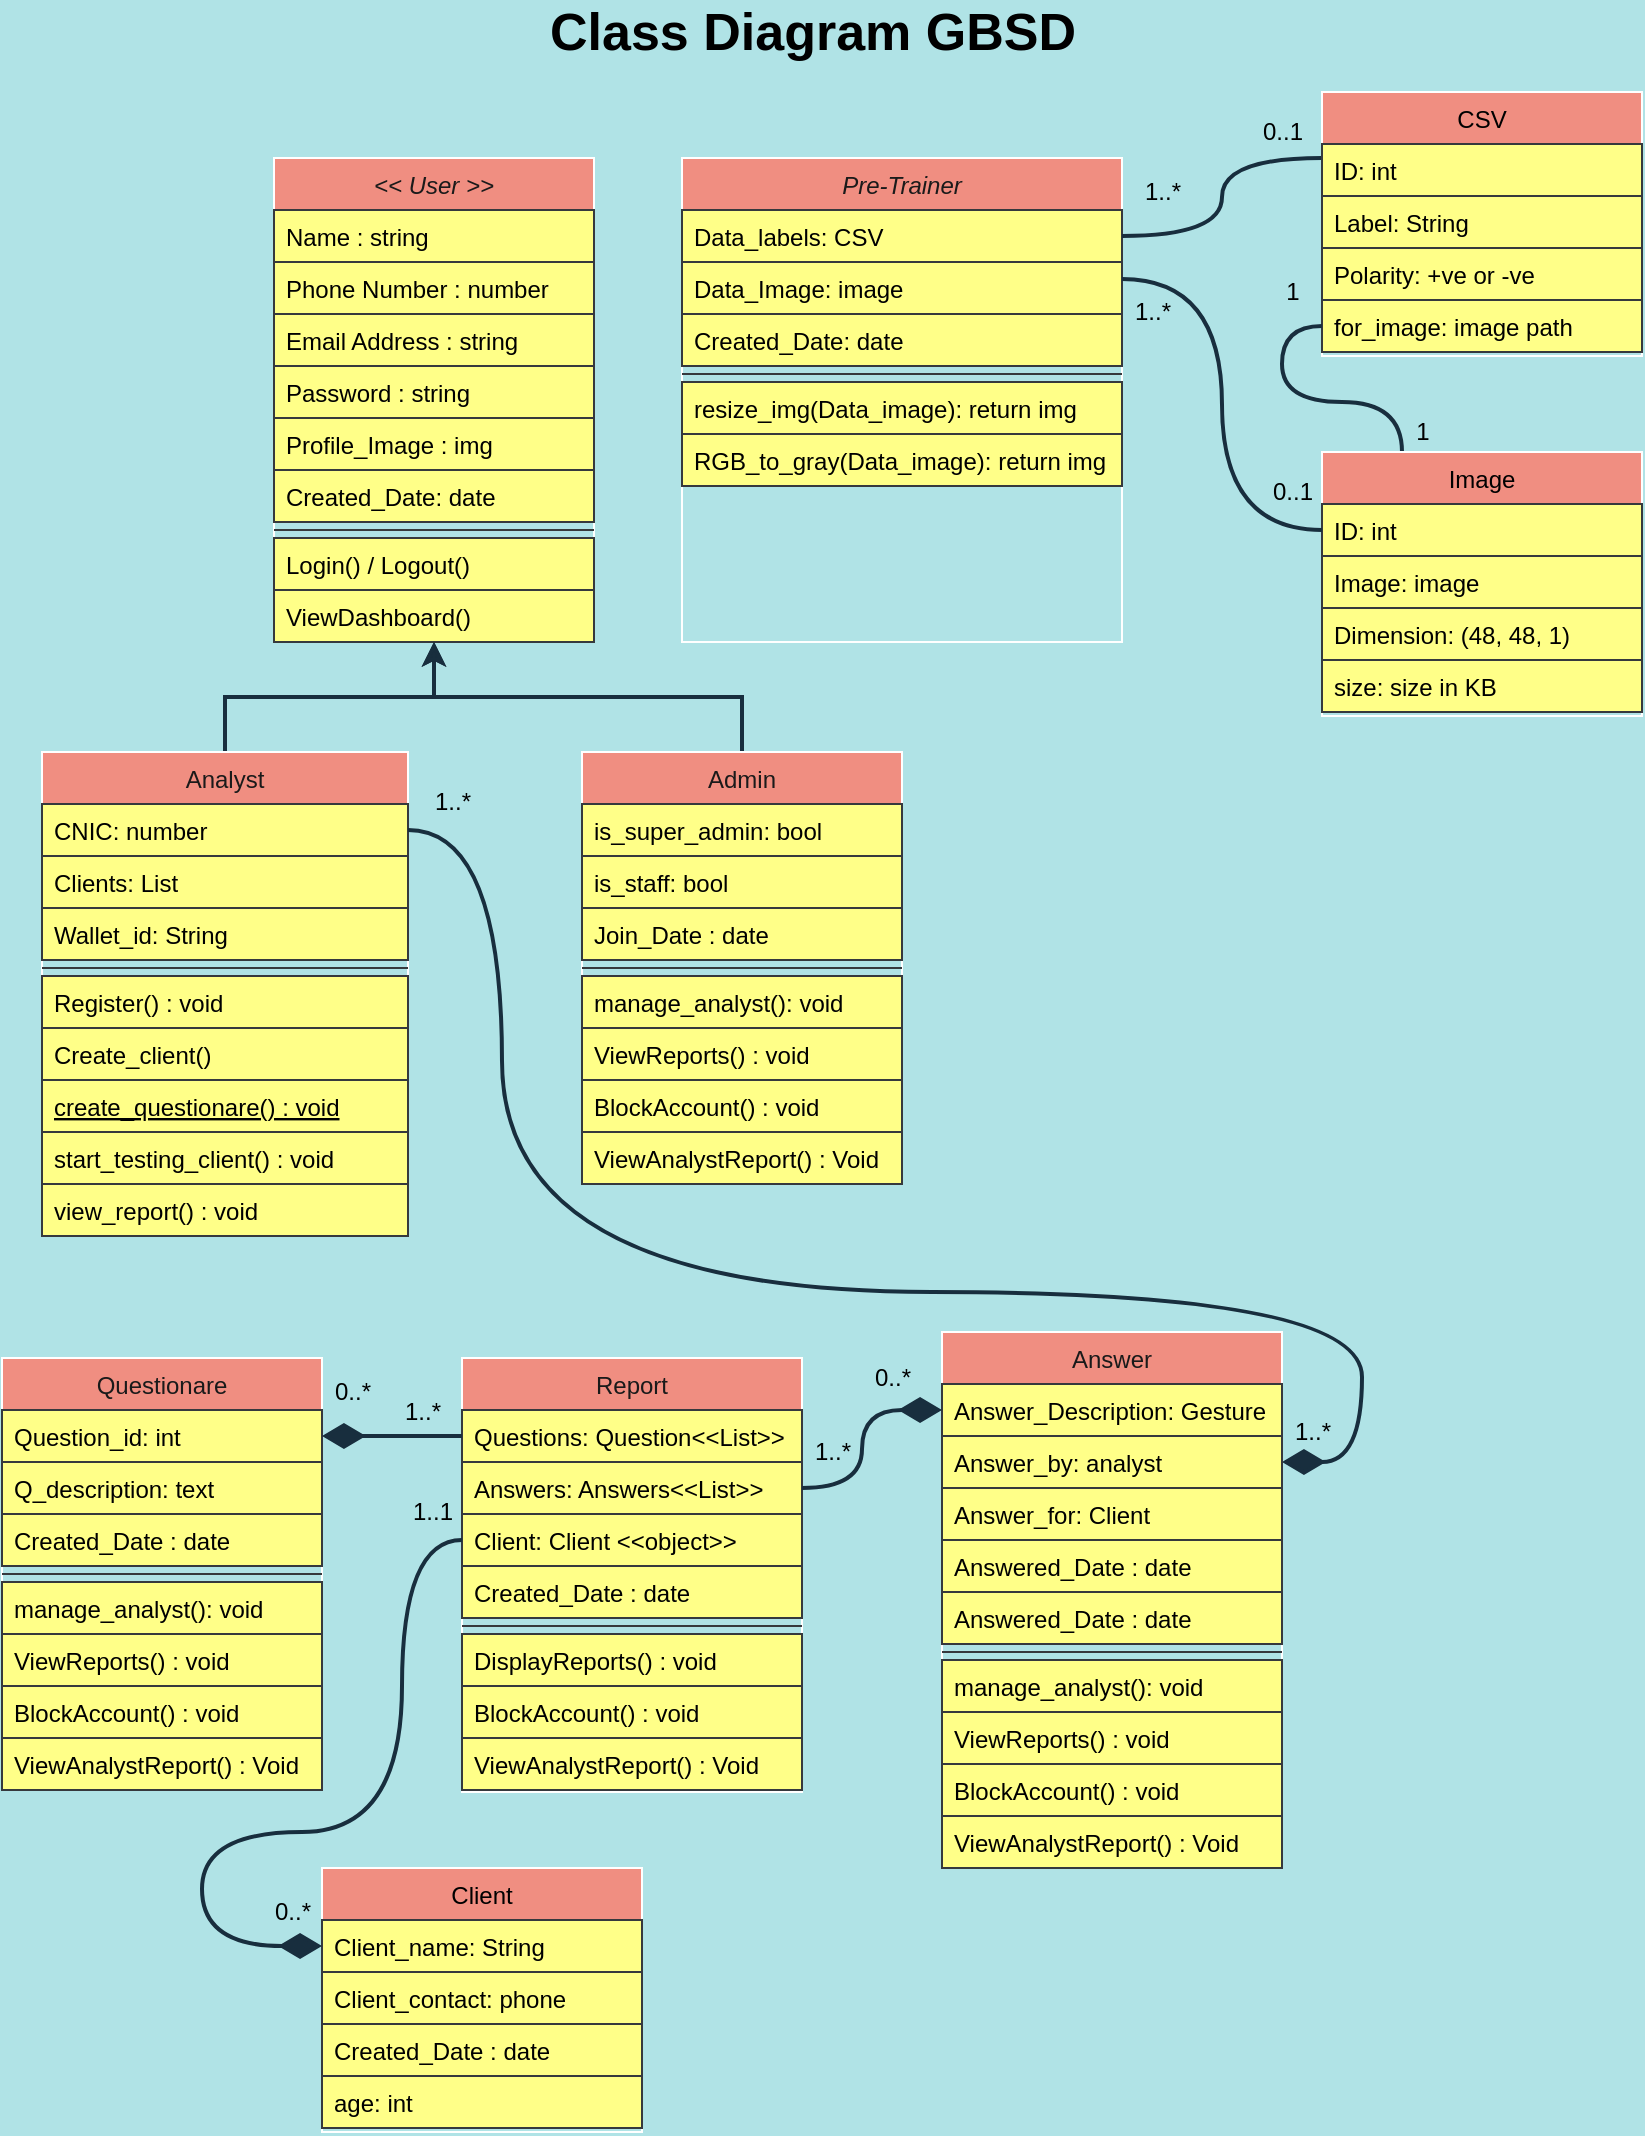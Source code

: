 <mxfile version="16.0.0" type="github">
  <diagram id="wfbCHq00WRVTaW4-jE_w" name="Page-1">
    <mxGraphModel dx="1102" dy="614" grid="1" gridSize="10" guides="1" tooltips="1" connect="1" arrows="1" fold="1" page="1" pageScale="1" pageWidth="850" pageHeight="1100" background="#B0E3E6" math="0" shadow="0">
      <root>
        <mxCell id="0" />
        <mxCell id="1" parent="0" />
        <mxCell id="5_xsWp0p6IKdPcsy124D-1" value="&lt;&lt; User &gt;&gt;" style="swimlane;fontStyle=2;align=center;verticalAlign=top;childLayout=stackLayout;horizontal=1;startSize=26;horizontalStack=0;resizeParent=1;resizeLast=0;collapsible=1;marginBottom=0;rounded=0;shadow=0;strokeWidth=1;fillColor=#F08E81;strokeColor=#FFFFFF;fontColor=#1A1A1A;" vertex="1" parent="1">
          <mxGeometry x="156" y="93" width="160" height="242" as="geometry">
            <mxRectangle x="230" y="140" width="160" height="26" as="alternateBounds" />
          </mxGeometry>
        </mxCell>
        <mxCell id="5_xsWp0p6IKdPcsy124D-2" value="Name : string" style="text;align=left;verticalAlign=top;spacingLeft=4;spacingRight=4;overflow=hidden;rotatable=0;points=[[0,0.5],[1,0.5]];portConstraint=eastwest;fillColor=#ffff88;strokeColor=#36393d;" vertex="1" parent="5_xsWp0p6IKdPcsy124D-1">
          <mxGeometry y="26" width="160" height="26" as="geometry" />
        </mxCell>
        <mxCell id="5_xsWp0p6IKdPcsy124D-3" value="Phone Number : number" style="text;align=left;verticalAlign=top;spacingLeft=4;spacingRight=4;overflow=hidden;rotatable=0;points=[[0,0.5],[1,0.5]];portConstraint=eastwest;rounded=0;shadow=0;html=0;fillColor=#ffff88;strokeColor=#36393d;" vertex="1" parent="5_xsWp0p6IKdPcsy124D-1">
          <mxGeometry y="52" width="160" height="26" as="geometry" />
        </mxCell>
        <mxCell id="5_xsWp0p6IKdPcsy124D-4" value="Email Address : string" style="text;align=left;verticalAlign=top;spacingLeft=4;spacingRight=4;overflow=hidden;rotatable=0;points=[[0,0.5],[1,0.5]];portConstraint=eastwest;rounded=0;shadow=0;html=0;fillColor=#ffff88;strokeColor=#36393d;" vertex="1" parent="5_xsWp0p6IKdPcsy124D-1">
          <mxGeometry y="78" width="160" height="26" as="geometry" />
        </mxCell>
        <mxCell id="5_xsWp0p6IKdPcsy124D-5" value="Password : string" style="text;align=left;verticalAlign=top;spacingLeft=4;spacingRight=4;overflow=hidden;rotatable=0;points=[[0,0.5],[1,0.5]];portConstraint=eastwest;rounded=0;shadow=0;html=0;fillColor=#ffff88;strokeColor=#36393d;" vertex="1" parent="5_xsWp0p6IKdPcsy124D-1">
          <mxGeometry y="104" width="160" height="26" as="geometry" />
        </mxCell>
        <mxCell id="5_xsWp0p6IKdPcsy124D-6" value="Profile_Image : img" style="text;align=left;verticalAlign=top;spacingLeft=4;spacingRight=4;overflow=hidden;rotatable=0;points=[[0,0.5],[1,0.5]];portConstraint=eastwest;rounded=0;shadow=0;html=0;fillColor=#ffff88;strokeColor=#36393d;" vertex="1" parent="5_xsWp0p6IKdPcsy124D-1">
          <mxGeometry y="130" width="160" height="26" as="geometry" />
        </mxCell>
        <mxCell id="5_xsWp0p6IKdPcsy124D-7" value="Created_Date: date" style="text;align=left;verticalAlign=top;spacingLeft=4;spacingRight=4;overflow=hidden;rotatable=0;points=[[0,0.5],[1,0.5]];portConstraint=eastwest;rounded=0;shadow=0;html=0;fillColor=#ffff88;strokeColor=#36393d;" vertex="1" parent="5_xsWp0p6IKdPcsy124D-1">
          <mxGeometry y="156" width="160" height="26" as="geometry" />
        </mxCell>
        <mxCell id="5_xsWp0p6IKdPcsy124D-8" value="" style="line;html=1;strokeWidth=1;align=left;verticalAlign=middle;spacingTop=-1;spacingLeft=3;spacingRight=3;rotatable=0;labelPosition=right;points=[];portConstraint=eastwest;labelBackgroundColor=#B0E3E6;fillColor=#ffff88;strokeColor=#36393d;" vertex="1" parent="5_xsWp0p6IKdPcsy124D-1">
          <mxGeometry y="182" width="160" height="8" as="geometry" />
        </mxCell>
        <mxCell id="5_xsWp0p6IKdPcsy124D-9" value="Login() / Logout()" style="text;align=left;verticalAlign=top;spacingLeft=4;spacingRight=4;overflow=hidden;rotatable=0;points=[[0,0.5],[1,0.5]];portConstraint=eastwest;fillColor=#ffff88;strokeColor=#36393d;" vertex="1" parent="5_xsWp0p6IKdPcsy124D-1">
          <mxGeometry y="190" width="160" height="26" as="geometry" />
        </mxCell>
        <mxCell id="5_xsWp0p6IKdPcsy124D-10" value="ViewDashboard()" style="text;align=left;verticalAlign=top;spacingLeft=4;spacingRight=4;overflow=hidden;rotatable=0;points=[[0,0.5],[1,0.5]];portConstraint=eastwest;fillColor=#ffff88;strokeColor=#36393d;" vertex="1" parent="5_xsWp0p6IKdPcsy124D-1">
          <mxGeometry y="216" width="160" height="26" as="geometry" />
        </mxCell>
        <mxCell id="5_xsWp0p6IKdPcsy124D-33" style="edgeStyle=elbowEdgeStyle;rounded=0;sketch=0;orthogonalLoop=1;jettySize=auto;html=1;exitX=0.5;exitY=0;exitDx=0;exitDy=0;entryX=0.5;entryY=1;entryDx=0;entryDy=0;fontColor=#1A1A1A;strokeColor=#182E3E;elbow=vertical;strokeWidth=2;" edge="1" parent="1" source="5_xsWp0p6IKdPcsy124D-11" target="5_xsWp0p6IKdPcsy124D-1">
          <mxGeometry relative="1" as="geometry" />
        </mxCell>
        <mxCell id="5_xsWp0p6IKdPcsy124D-11" value="Analyst" style="swimlane;fontStyle=0;align=center;verticalAlign=top;childLayout=stackLayout;horizontal=1;startSize=26;horizontalStack=0;resizeParent=1;resizeLast=0;collapsible=1;marginBottom=0;rounded=0;shadow=0;strokeWidth=1;fillColor=#F08E81;strokeColor=#FFFFFF;fontColor=#1A1A1A;" vertex="1" parent="1">
          <mxGeometry x="40" y="390" width="183" height="242" as="geometry">
            <mxRectangle x="130" y="380" width="160" height="26" as="alternateBounds" />
          </mxGeometry>
        </mxCell>
        <mxCell id="5_xsWp0p6IKdPcsy124D-12" value="CNIC: number" style="text;align=left;verticalAlign=top;spacingLeft=4;spacingRight=4;overflow=hidden;rotatable=0;points=[[0,0.5],[1,0.5]];portConstraint=eastwest;fillColor=#ffff88;strokeColor=#36393d;" vertex="1" parent="5_xsWp0p6IKdPcsy124D-11">
          <mxGeometry y="26" width="183" height="26" as="geometry" />
        </mxCell>
        <mxCell id="5_xsWp0p6IKdPcsy124D-13" value="Clients: List" style="text;align=left;verticalAlign=top;spacingLeft=4;spacingRight=4;overflow=hidden;rotatable=0;points=[[0,0.5],[1,0.5]];portConstraint=eastwest;fillColor=#ffff88;strokeColor=#36393d;" vertex="1" parent="5_xsWp0p6IKdPcsy124D-11">
          <mxGeometry y="52" width="183" height="26" as="geometry" />
        </mxCell>
        <mxCell id="5_xsWp0p6IKdPcsy124D-14" value="Wallet_id: String" style="text;align=left;verticalAlign=top;spacingLeft=4;spacingRight=4;overflow=hidden;rotatable=0;points=[[0,0.5],[1,0.5]];portConstraint=eastwest;fillColor=#ffff88;strokeColor=#36393d;" vertex="1" parent="5_xsWp0p6IKdPcsy124D-11">
          <mxGeometry y="78" width="183" height="26" as="geometry" />
        </mxCell>
        <mxCell id="5_xsWp0p6IKdPcsy124D-15" value="" style="line;html=1;strokeWidth=1;align=left;verticalAlign=middle;spacingTop=-1;spacingLeft=3;spacingRight=3;rotatable=0;labelPosition=right;points=[];portConstraint=eastwest;labelBackgroundColor=#B0E3E6;fillColor=#ffff88;strokeColor=#36393d;" vertex="1" parent="5_xsWp0p6IKdPcsy124D-11">
          <mxGeometry y="104" width="183" height="8" as="geometry" />
        </mxCell>
        <mxCell id="5_xsWp0p6IKdPcsy124D-16" value="Register() : void" style="text;align=left;verticalAlign=top;spacingLeft=4;spacingRight=4;overflow=hidden;rotatable=0;points=[[0,0.5],[1,0.5]];portConstraint=eastwest;fillColor=#ffff88;strokeColor=#36393d;" vertex="1" parent="5_xsWp0p6IKdPcsy124D-11">
          <mxGeometry y="112" width="183" height="26" as="geometry" />
        </mxCell>
        <mxCell id="5_xsWp0p6IKdPcsy124D-17" value="Create_client()" style="text;align=left;verticalAlign=top;spacingLeft=4;spacingRight=4;overflow=hidden;rotatable=0;points=[[0,0.5],[1,0.5]];portConstraint=eastwest;fillColor=#ffff88;strokeColor=#36393d;" vertex="1" parent="5_xsWp0p6IKdPcsy124D-11">
          <mxGeometry y="138" width="183" height="26" as="geometry" />
        </mxCell>
        <mxCell id="5_xsWp0p6IKdPcsy124D-18" value="create_questionare() : void" style="text;align=left;verticalAlign=top;spacingLeft=4;spacingRight=4;overflow=hidden;rotatable=0;points=[[0,0.5],[1,0.5]];portConstraint=eastwest;fontStyle=4;fillColor=#ffff88;strokeColor=#36393d;" vertex="1" parent="5_xsWp0p6IKdPcsy124D-11">
          <mxGeometry y="164" width="183" height="26" as="geometry" />
        </mxCell>
        <mxCell id="5_xsWp0p6IKdPcsy124D-19" value="start_testing_client() : void" style="text;align=left;verticalAlign=top;spacingLeft=4;spacingRight=4;overflow=hidden;rotatable=0;points=[[0,0.5],[1,0.5]];portConstraint=eastwest;fillColor=#ffff88;strokeColor=#36393d;" vertex="1" parent="5_xsWp0p6IKdPcsy124D-11">
          <mxGeometry y="190" width="183" height="26" as="geometry" />
        </mxCell>
        <mxCell id="5_xsWp0p6IKdPcsy124D-21" value="view_report() : void" style="text;align=left;verticalAlign=top;spacingLeft=4;spacingRight=4;overflow=hidden;rotatable=0;points=[[0,0.5],[1,0.5]];portConstraint=eastwest;fillColor=#ffff88;strokeColor=#36393d;" vertex="1" parent="5_xsWp0p6IKdPcsy124D-11">
          <mxGeometry y="216" width="183" height="26" as="geometry" />
        </mxCell>
        <mxCell id="5_xsWp0p6IKdPcsy124D-34" style="edgeStyle=elbowEdgeStyle;rounded=0;sketch=0;orthogonalLoop=1;jettySize=auto;elbow=vertical;html=1;exitX=0.5;exitY=0;exitDx=0;exitDy=0;entryX=0.5;entryY=1;entryDx=0;entryDy=0;fontColor=#1A1A1A;strokeColor=#182E3E;strokeWidth=2;" edge="1" parent="1" source="5_xsWp0p6IKdPcsy124D-24" target="5_xsWp0p6IKdPcsy124D-1">
          <mxGeometry relative="1" as="geometry" />
        </mxCell>
        <mxCell id="5_xsWp0p6IKdPcsy124D-24" value="Admin" style="swimlane;fontStyle=0;align=center;verticalAlign=top;childLayout=stackLayout;horizontal=1;startSize=26;horizontalStack=0;resizeParent=1;resizeLast=0;collapsible=1;marginBottom=0;rounded=0;shadow=0;strokeWidth=1;fillColor=#F08E81;strokeColor=#FFFFFF;fontColor=#1A1A1A;" vertex="1" parent="1">
          <mxGeometry x="310" y="390" width="160" height="216" as="geometry">
            <mxRectangle x="340" y="380" width="170" height="26" as="alternateBounds" />
          </mxGeometry>
        </mxCell>
        <mxCell id="5_xsWp0p6IKdPcsy124D-25" value="is_super_admin: bool" style="text;align=left;verticalAlign=top;spacingLeft=4;spacingRight=4;overflow=hidden;rotatable=0;points=[[0,0.5],[1,0.5]];portConstraint=eastwest;fillColor=#ffff88;strokeColor=#36393d;" vertex="1" parent="5_xsWp0p6IKdPcsy124D-24">
          <mxGeometry y="26" width="160" height="26" as="geometry" />
        </mxCell>
        <mxCell id="5_xsWp0p6IKdPcsy124D-26" value="is_staff: bool" style="text;align=left;verticalAlign=top;spacingLeft=4;spacingRight=4;overflow=hidden;rotatable=0;points=[[0,0.5],[1,0.5]];portConstraint=eastwest;fillColor=#ffff88;strokeColor=#36393d;" vertex="1" parent="5_xsWp0p6IKdPcsy124D-24">
          <mxGeometry y="52" width="160" height="26" as="geometry" />
        </mxCell>
        <mxCell id="5_xsWp0p6IKdPcsy124D-27" value="Join_Date : date" style="text;align=left;verticalAlign=top;spacingLeft=4;spacingRight=4;overflow=hidden;rotatable=0;points=[[0,0.5],[1,0.5]];portConstraint=eastwest;fillColor=#ffff88;strokeColor=#36393d;" vertex="1" parent="5_xsWp0p6IKdPcsy124D-24">
          <mxGeometry y="78" width="160" height="26" as="geometry" />
        </mxCell>
        <mxCell id="5_xsWp0p6IKdPcsy124D-28" value="" style="line;html=1;strokeWidth=1;align=left;verticalAlign=middle;spacingTop=-1;spacingLeft=3;spacingRight=3;rotatable=0;labelPosition=right;points=[];portConstraint=eastwest;labelBackgroundColor=#B0E3E6;fillColor=#ffff88;strokeColor=#36393d;" vertex="1" parent="5_xsWp0p6IKdPcsy124D-24">
          <mxGeometry y="104" width="160" height="8" as="geometry" />
        </mxCell>
        <mxCell id="5_xsWp0p6IKdPcsy124D-29" value="manage_analyst(): void" style="text;align=left;verticalAlign=top;spacingLeft=4;spacingRight=4;overflow=hidden;rotatable=0;points=[[0,0.5],[1,0.5]];portConstraint=eastwest;fillColor=#ffff88;strokeColor=#36393d;" vertex="1" parent="5_xsWp0p6IKdPcsy124D-24">
          <mxGeometry y="112" width="160" height="26" as="geometry" />
        </mxCell>
        <mxCell id="5_xsWp0p6IKdPcsy124D-30" value="ViewReports() : void" style="text;align=left;verticalAlign=top;spacingLeft=4;spacingRight=4;overflow=hidden;rotatable=0;points=[[0,0.5],[1,0.5]];portConstraint=eastwest;fillColor=#ffff88;strokeColor=#36393d;" vertex="1" parent="5_xsWp0p6IKdPcsy124D-24">
          <mxGeometry y="138" width="160" height="26" as="geometry" />
        </mxCell>
        <mxCell id="5_xsWp0p6IKdPcsy124D-31" value="BlockAccount() : void" style="text;align=left;verticalAlign=top;spacingLeft=4;spacingRight=4;overflow=hidden;rotatable=0;points=[[0,0.5],[1,0.5]];portConstraint=eastwest;fillColor=#ffff88;strokeColor=#36393d;" vertex="1" parent="5_xsWp0p6IKdPcsy124D-24">
          <mxGeometry y="164" width="160" height="26" as="geometry" />
        </mxCell>
        <mxCell id="5_xsWp0p6IKdPcsy124D-32" value="ViewAnalystReport() : Void" style="text;align=left;verticalAlign=top;spacingLeft=4;spacingRight=4;overflow=hidden;rotatable=0;points=[[0,0.5],[1,0.5]];portConstraint=eastwest;fillColor=#ffff88;strokeColor=#36393d;" vertex="1" parent="5_xsWp0p6IKdPcsy124D-24">
          <mxGeometry y="190" width="160" height="26" as="geometry" />
        </mxCell>
        <mxCell id="5_xsWp0p6IKdPcsy124D-35" value="&lt;font style=&quot;font-size: 26px&quot;&gt;&lt;b&gt;Class Diagram GBSD&lt;/b&gt;&lt;/font&gt;" style="text;html=1;align=center;verticalAlign=middle;resizable=0;points=[];autosize=1;strokeColor=none;fillColor=none;fontColor=#000000;" vertex="1" parent="1">
          <mxGeometry x="285" y="20" width="280" height="20" as="geometry" />
        </mxCell>
        <mxCell id="5_xsWp0p6IKdPcsy124D-36" value="Questionare" style="swimlane;fontStyle=0;align=center;verticalAlign=top;childLayout=stackLayout;horizontal=1;startSize=26;horizontalStack=0;resizeParent=1;resizeLast=0;collapsible=1;marginBottom=0;rounded=0;shadow=0;strokeWidth=1;fillColor=#F08E81;strokeColor=#FFFFFF;fontColor=#1A1A1A;" vertex="1" parent="1">
          <mxGeometry x="20" y="693" width="160" height="216" as="geometry">
            <mxRectangle x="340" y="380" width="170" height="26" as="alternateBounds" />
          </mxGeometry>
        </mxCell>
        <mxCell id="5_xsWp0p6IKdPcsy124D-37" value="Question_id: int" style="text;align=left;verticalAlign=top;spacingLeft=4;spacingRight=4;overflow=hidden;rotatable=0;points=[[0,0.5],[1,0.5]];portConstraint=eastwest;fillColor=#ffff88;strokeColor=#36393d;" vertex="1" parent="5_xsWp0p6IKdPcsy124D-36">
          <mxGeometry y="26" width="160" height="26" as="geometry" />
        </mxCell>
        <mxCell id="5_xsWp0p6IKdPcsy124D-38" value="Q_description: text" style="text;align=left;verticalAlign=top;spacingLeft=4;spacingRight=4;overflow=hidden;rotatable=0;points=[[0,0.5],[1,0.5]];portConstraint=eastwest;fillColor=#ffff88;strokeColor=#36393d;" vertex="1" parent="5_xsWp0p6IKdPcsy124D-36">
          <mxGeometry y="52" width="160" height="26" as="geometry" />
        </mxCell>
        <mxCell id="5_xsWp0p6IKdPcsy124D-39" value="Created_Date : date" style="text;align=left;verticalAlign=top;spacingLeft=4;spacingRight=4;overflow=hidden;rotatable=0;points=[[0,0.5],[1,0.5]];portConstraint=eastwest;fillColor=#ffff88;strokeColor=#36393d;" vertex="1" parent="5_xsWp0p6IKdPcsy124D-36">
          <mxGeometry y="78" width="160" height="26" as="geometry" />
        </mxCell>
        <mxCell id="5_xsWp0p6IKdPcsy124D-40" value="" style="line;html=1;strokeWidth=1;align=left;verticalAlign=middle;spacingTop=-1;spacingLeft=3;spacingRight=3;rotatable=0;labelPosition=right;points=[];portConstraint=eastwest;labelBackgroundColor=#B0E3E6;fillColor=#ffff88;strokeColor=#36393d;" vertex="1" parent="5_xsWp0p6IKdPcsy124D-36">
          <mxGeometry y="104" width="160" height="8" as="geometry" />
        </mxCell>
        <mxCell id="5_xsWp0p6IKdPcsy124D-41" value="manage_analyst(): void" style="text;align=left;verticalAlign=top;spacingLeft=4;spacingRight=4;overflow=hidden;rotatable=0;points=[[0,0.5],[1,0.5]];portConstraint=eastwest;fillColor=#ffff88;strokeColor=#36393d;" vertex="1" parent="5_xsWp0p6IKdPcsy124D-36">
          <mxGeometry y="112" width="160" height="26" as="geometry" />
        </mxCell>
        <mxCell id="5_xsWp0p6IKdPcsy124D-42" value="ViewReports() : void" style="text;align=left;verticalAlign=top;spacingLeft=4;spacingRight=4;overflow=hidden;rotatable=0;points=[[0,0.5],[1,0.5]];portConstraint=eastwest;fillColor=#ffff88;strokeColor=#36393d;" vertex="1" parent="5_xsWp0p6IKdPcsy124D-36">
          <mxGeometry y="138" width="160" height="26" as="geometry" />
        </mxCell>
        <mxCell id="5_xsWp0p6IKdPcsy124D-43" value="BlockAccount() : void" style="text;align=left;verticalAlign=top;spacingLeft=4;spacingRight=4;overflow=hidden;rotatable=0;points=[[0,0.5],[1,0.5]];portConstraint=eastwest;fillColor=#ffff88;strokeColor=#36393d;" vertex="1" parent="5_xsWp0p6IKdPcsy124D-36">
          <mxGeometry y="164" width="160" height="26" as="geometry" />
        </mxCell>
        <mxCell id="5_xsWp0p6IKdPcsy124D-44" value="ViewAnalystReport() : Void" style="text;align=left;verticalAlign=top;spacingLeft=4;spacingRight=4;overflow=hidden;rotatable=0;points=[[0,0.5],[1,0.5]];portConstraint=eastwest;fillColor=#ffff88;strokeColor=#36393d;" vertex="1" parent="5_xsWp0p6IKdPcsy124D-36">
          <mxGeometry y="190" width="160" height="26" as="geometry" />
        </mxCell>
        <mxCell id="5_xsWp0p6IKdPcsy124D-66" style="edgeStyle=orthogonalEdgeStyle;rounded=0;sketch=0;orthogonalLoop=1;jettySize=auto;html=1;exitX=1;exitY=0.5;exitDx=0;exitDy=0;entryX=1;entryY=0.5;entryDx=0;entryDy=0;fontSize=26;fontColor=#000000;strokeColor=#182E3E;strokeWidth=2;curved=1;endArrow=none;endFill=0;startArrow=diamondThin;startFill=1;sourcePerimeterSpacing=14;targetPerimeterSpacing=15;endSize=8;startSize=16;" edge="1" parent="1" source="5_xsWp0p6IKdPcsy124D-55" target="5_xsWp0p6IKdPcsy124D-12">
          <mxGeometry relative="1" as="geometry">
            <Array as="points">
              <mxPoint x="700" y="745" />
              <mxPoint x="700" y="660" />
              <mxPoint x="270" y="660" />
              <mxPoint x="270" y="429" />
            </Array>
          </mxGeometry>
        </mxCell>
        <mxCell id="5_xsWp0p6IKdPcsy124D-45" value="Answer" style="swimlane;fontStyle=0;align=center;verticalAlign=top;childLayout=stackLayout;horizontal=1;startSize=26;horizontalStack=0;resizeParent=1;resizeLast=0;collapsible=1;marginBottom=0;rounded=0;shadow=0;strokeWidth=1;fillColor=#F08E81;strokeColor=#FFFFFF;fontColor=#1A1A1A;" vertex="1" parent="1">
          <mxGeometry x="490" y="680" width="170" height="268" as="geometry">
            <mxRectangle x="340" y="380" width="170" height="26" as="alternateBounds" />
          </mxGeometry>
        </mxCell>
        <mxCell id="5_xsWp0p6IKdPcsy124D-46" value="Answer_Description: Gesture" style="text;align=left;verticalAlign=top;spacingLeft=4;spacingRight=4;overflow=hidden;rotatable=0;points=[[0,0.5],[1,0.5]];portConstraint=eastwest;fillColor=#ffff88;strokeColor=#36393d;" vertex="1" parent="5_xsWp0p6IKdPcsy124D-45">
          <mxGeometry y="26" width="170" height="26" as="geometry" />
        </mxCell>
        <mxCell id="5_xsWp0p6IKdPcsy124D-55" value="Answer_by: analyst" style="text;align=left;verticalAlign=top;spacingLeft=4;spacingRight=4;overflow=hidden;rotatable=0;points=[[0,0.5],[1,0.5]];portConstraint=eastwest;fillColor=#ffff88;strokeColor=#36393d;" vertex="1" parent="5_xsWp0p6IKdPcsy124D-45">
          <mxGeometry y="52" width="170" height="26" as="geometry" />
        </mxCell>
        <mxCell id="5_xsWp0p6IKdPcsy124D-47" value="Answer_for: Client" style="text;align=left;verticalAlign=top;spacingLeft=4;spacingRight=4;overflow=hidden;rotatable=0;points=[[0,0.5],[1,0.5]];portConstraint=eastwest;fillColor=#ffff88;strokeColor=#36393d;" vertex="1" parent="5_xsWp0p6IKdPcsy124D-45">
          <mxGeometry y="78" width="170" height="26" as="geometry" />
        </mxCell>
        <mxCell id="5_xsWp0p6IKdPcsy124D-54" value="Answered_Date : date" style="text;align=left;verticalAlign=top;spacingLeft=4;spacingRight=4;overflow=hidden;rotatable=0;points=[[0,0.5],[1,0.5]];portConstraint=eastwest;fillColor=#ffff88;strokeColor=#36393d;" vertex="1" parent="5_xsWp0p6IKdPcsy124D-45">
          <mxGeometry y="104" width="170" height="26" as="geometry" />
        </mxCell>
        <mxCell id="5_xsWp0p6IKdPcsy124D-48" value="Answered_Date : date" style="text;align=left;verticalAlign=top;spacingLeft=4;spacingRight=4;overflow=hidden;rotatable=0;points=[[0,0.5],[1,0.5]];portConstraint=eastwest;fillColor=#ffff88;strokeColor=#36393d;" vertex="1" parent="5_xsWp0p6IKdPcsy124D-45">
          <mxGeometry y="130" width="170" height="26" as="geometry" />
        </mxCell>
        <mxCell id="5_xsWp0p6IKdPcsy124D-49" value="" style="line;html=1;strokeWidth=1;align=left;verticalAlign=middle;spacingTop=-1;spacingLeft=3;spacingRight=3;rotatable=0;labelPosition=right;points=[];portConstraint=eastwest;labelBackgroundColor=#B0E3E6;fillColor=#ffff88;strokeColor=#36393d;" vertex="1" parent="5_xsWp0p6IKdPcsy124D-45">
          <mxGeometry y="156" width="170" height="8" as="geometry" />
        </mxCell>
        <mxCell id="5_xsWp0p6IKdPcsy124D-50" value="manage_analyst(): void" style="text;align=left;verticalAlign=top;spacingLeft=4;spacingRight=4;overflow=hidden;rotatable=0;points=[[0,0.5],[1,0.5]];portConstraint=eastwest;fillColor=#ffff88;strokeColor=#36393d;" vertex="1" parent="5_xsWp0p6IKdPcsy124D-45">
          <mxGeometry y="164" width="170" height="26" as="geometry" />
        </mxCell>
        <mxCell id="5_xsWp0p6IKdPcsy124D-51" value="ViewReports() : void" style="text;align=left;verticalAlign=top;spacingLeft=4;spacingRight=4;overflow=hidden;rotatable=0;points=[[0,0.5],[1,0.5]];portConstraint=eastwest;fillColor=#ffff88;strokeColor=#36393d;" vertex="1" parent="5_xsWp0p6IKdPcsy124D-45">
          <mxGeometry y="190" width="170" height="26" as="geometry" />
        </mxCell>
        <mxCell id="5_xsWp0p6IKdPcsy124D-52" value="BlockAccount() : void" style="text;align=left;verticalAlign=top;spacingLeft=4;spacingRight=4;overflow=hidden;rotatable=0;points=[[0,0.5],[1,0.5]];portConstraint=eastwest;fillColor=#ffff88;strokeColor=#36393d;" vertex="1" parent="5_xsWp0p6IKdPcsy124D-45">
          <mxGeometry y="216" width="170" height="26" as="geometry" />
        </mxCell>
        <mxCell id="5_xsWp0p6IKdPcsy124D-53" value="ViewAnalystReport() : Void" style="text;align=left;verticalAlign=top;spacingLeft=4;spacingRight=4;overflow=hidden;rotatable=0;points=[[0,0.5],[1,0.5]];portConstraint=eastwest;fillColor=#ffff88;strokeColor=#36393d;" vertex="1" parent="5_xsWp0p6IKdPcsy124D-45">
          <mxGeometry y="242" width="170" height="26" as="geometry" />
        </mxCell>
        <mxCell id="5_xsWp0p6IKdPcsy124D-56" value="Report" style="swimlane;fontStyle=0;align=center;verticalAlign=top;childLayout=stackLayout;horizontal=1;startSize=26;horizontalStack=0;resizeParent=1;resizeLast=0;collapsible=1;marginBottom=0;rounded=0;shadow=0;strokeWidth=1;fillColor=#F08E81;strokeColor=#FFFFFF;fontColor=#1A1A1A;" vertex="1" parent="1">
          <mxGeometry x="250" y="693" width="170" height="217" as="geometry">
            <mxRectangle x="340" y="380" width="170" height="26" as="alternateBounds" />
          </mxGeometry>
        </mxCell>
        <mxCell id="5_xsWp0p6IKdPcsy124D-57" value="Questions: Question&lt;&lt;List&gt;&gt;" style="text;align=left;verticalAlign=top;spacingLeft=4;spacingRight=4;overflow=hidden;rotatable=0;points=[[0,0.5],[1,0.5]];portConstraint=eastwest;fillColor=#ffff88;strokeColor=#36393d;" vertex="1" parent="5_xsWp0p6IKdPcsy124D-56">
          <mxGeometry y="26" width="170" height="26" as="geometry" />
        </mxCell>
        <mxCell id="5_xsWp0p6IKdPcsy124D-65" value="Answers: Answers&lt;&lt;List&gt;&gt;" style="text;align=left;verticalAlign=top;spacingLeft=4;spacingRight=4;overflow=hidden;rotatable=0;points=[[0,0.5],[1,0.5]];portConstraint=eastwest;fillColor=#ffff88;strokeColor=#36393d;" vertex="1" parent="5_xsWp0p6IKdPcsy124D-56">
          <mxGeometry y="52" width="170" height="26" as="geometry" />
        </mxCell>
        <mxCell id="5_xsWp0p6IKdPcsy124D-58" value="Client: Client &lt;&lt;object&gt;&gt;" style="text;align=left;verticalAlign=top;spacingLeft=4;spacingRight=4;overflow=hidden;rotatable=0;points=[[0,0.5],[1,0.5]];portConstraint=eastwest;fillColor=#ffff88;strokeColor=#36393d;" vertex="1" parent="5_xsWp0p6IKdPcsy124D-56">
          <mxGeometry y="78" width="170" height="26" as="geometry" />
        </mxCell>
        <mxCell id="5_xsWp0p6IKdPcsy124D-59" value="Created_Date : date" style="text;align=left;verticalAlign=top;spacingLeft=4;spacingRight=4;overflow=hidden;rotatable=0;points=[[0,0.5],[1,0.5]];portConstraint=eastwest;fillColor=#ffff88;strokeColor=#36393d;" vertex="1" parent="5_xsWp0p6IKdPcsy124D-56">
          <mxGeometry y="104" width="170" height="26" as="geometry" />
        </mxCell>
        <mxCell id="5_xsWp0p6IKdPcsy124D-60" value="" style="line;html=1;strokeWidth=1;align=left;verticalAlign=middle;spacingTop=-1;spacingLeft=3;spacingRight=3;rotatable=0;labelPosition=right;points=[];portConstraint=eastwest;labelBackgroundColor=#B0E3E6;fillColor=#ffff88;strokeColor=#36393d;" vertex="1" parent="5_xsWp0p6IKdPcsy124D-56">
          <mxGeometry y="130" width="170" height="8" as="geometry" />
        </mxCell>
        <mxCell id="5_xsWp0p6IKdPcsy124D-62" value="DisplayReports() : void" style="text;align=left;verticalAlign=top;spacingLeft=4;spacingRight=4;overflow=hidden;rotatable=0;points=[[0,0.5],[1,0.5]];portConstraint=eastwest;fillColor=#ffff88;strokeColor=#36393d;" vertex="1" parent="5_xsWp0p6IKdPcsy124D-56">
          <mxGeometry y="138" width="170" height="26" as="geometry" />
        </mxCell>
        <mxCell id="5_xsWp0p6IKdPcsy124D-63" value="BlockAccount() : void" style="text;align=left;verticalAlign=top;spacingLeft=4;spacingRight=4;overflow=hidden;rotatable=0;points=[[0,0.5],[1,0.5]];portConstraint=eastwest;fillColor=#ffff88;strokeColor=#36393d;" vertex="1" parent="5_xsWp0p6IKdPcsy124D-56">
          <mxGeometry y="164" width="170" height="26" as="geometry" />
        </mxCell>
        <mxCell id="5_xsWp0p6IKdPcsy124D-64" value="ViewAnalystReport() : Void" style="text;align=left;verticalAlign=top;spacingLeft=4;spacingRight=4;overflow=hidden;rotatable=0;points=[[0,0.5],[1,0.5]];portConstraint=eastwest;fillColor=#ffff88;strokeColor=#36393d;" vertex="1" parent="5_xsWp0p6IKdPcsy124D-56">
          <mxGeometry y="190" width="170" height="26" as="geometry" />
        </mxCell>
        <mxCell id="5_xsWp0p6IKdPcsy124D-67" value="Client" style="swimlane;fontStyle=0;align=center;verticalAlign=top;childLayout=stackLayout;horizontal=1;startSize=26;horizontalStack=0;resizeParent=1;resizeLast=0;collapsible=1;marginBottom=0;rounded=0;shadow=0;strokeWidth=1;fillColor=#F08E81;strokeColor=#FFFFFF;fontColor=#000000;" vertex="1" parent="1">
          <mxGeometry x="180" y="948" width="160" height="132" as="geometry">
            <mxRectangle x="340" y="380" width="170" height="26" as="alternateBounds" />
          </mxGeometry>
        </mxCell>
        <mxCell id="5_xsWp0p6IKdPcsy124D-68" value="Client_name: String" style="text;align=left;verticalAlign=top;spacingLeft=4;spacingRight=4;overflow=hidden;rotatable=0;points=[[0,0.5],[1,0.5]];portConstraint=eastwest;fillColor=#ffff88;strokeColor=#36393d;" vertex="1" parent="5_xsWp0p6IKdPcsy124D-67">
          <mxGeometry y="26" width="160" height="26" as="geometry" />
        </mxCell>
        <mxCell id="5_xsWp0p6IKdPcsy124D-69" value="Client_contact: phone" style="text;align=left;verticalAlign=top;spacingLeft=4;spacingRight=4;overflow=hidden;rotatable=0;points=[[0,0.5],[1,0.5]];portConstraint=eastwest;fillColor=#ffff88;strokeColor=#36393d;" vertex="1" parent="5_xsWp0p6IKdPcsy124D-67">
          <mxGeometry y="52" width="160" height="26" as="geometry" />
        </mxCell>
        <mxCell id="5_xsWp0p6IKdPcsy124D-70" value="Created_Date : date" style="text;align=left;verticalAlign=top;spacingLeft=4;spacingRight=4;overflow=hidden;rotatable=0;points=[[0,0.5],[1,0.5]];portConstraint=eastwest;fillColor=#ffff88;strokeColor=#36393d;" vertex="1" parent="5_xsWp0p6IKdPcsy124D-67">
          <mxGeometry y="78" width="160" height="26" as="geometry" />
        </mxCell>
        <mxCell id="5_xsWp0p6IKdPcsy124D-72" value="age: int" style="text;align=left;verticalAlign=top;spacingLeft=4;spacingRight=4;overflow=hidden;rotatable=0;points=[[0,0.5],[1,0.5]];portConstraint=eastwest;fillColor=#ffff88;strokeColor=#36393d;" vertex="1" parent="5_xsWp0p6IKdPcsy124D-67">
          <mxGeometry y="104" width="160" height="26" as="geometry" />
        </mxCell>
        <mxCell id="5_xsWp0p6IKdPcsy124D-76" value="&lt;font style=&quot;font-size: 12px&quot;&gt;1..*&lt;/font&gt;" style="text;html=1;align=center;verticalAlign=middle;resizable=0;points=[];autosize=1;strokeColor=none;fillColor=none;fontSize=26;fontColor=#000000;" vertex="1" parent="1">
          <mxGeometry x="230" y="390" width="30" height="40" as="geometry" />
        </mxCell>
        <mxCell id="5_xsWp0p6IKdPcsy124D-77" value="1..*" style="text;html=1;align=center;verticalAlign=middle;resizable=0;points=[];autosize=1;strokeColor=none;fillColor=none;fontSize=12;fontColor=#000000;" vertex="1" parent="1">
          <mxGeometry x="660" y="720" width="30" height="20" as="geometry" />
        </mxCell>
        <mxCell id="5_xsWp0p6IKdPcsy124D-78" style="edgeStyle=orthogonalEdgeStyle;curved=1;rounded=0;sketch=0;orthogonalLoop=1;jettySize=auto;html=1;exitX=0;exitY=0.5;exitDx=0;exitDy=0;entryX=0;entryY=0.5;entryDx=0;entryDy=0;fontSize=12;fontColor=#000000;startArrow=diamondThin;startFill=1;endArrow=none;endFill=0;startSize=16;endSize=8;sourcePerimeterSpacing=14;targetPerimeterSpacing=15;strokeColor=#182E3E;strokeWidth=2;" edge="1" parent="1" source="5_xsWp0p6IKdPcsy124D-68" target="5_xsWp0p6IKdPcsy124D-58">
          <mxGeometry relative="1" as="geometry">
            <Array as="points">
              <mxPoint x="120" y="987" />
              <mxPoint x="120" y="930" />
              <mxPoint x="220" y="930" />
              <mxPoint x="220" y="784" />
            </Array>
          </mxGeometry>
        </mxCell>
        <mxCell id="5_xsWp0p6IKdPcsy124D-79" value="0..*" style="text;html=1;align=center;verticalAlign=middle;resizable=0;points=[];autosize=1;strokeColor=none;fillColor=none;fontSize=12;fontColor=#000000;" vertex="1" parent="1">
          <mxGeometry x="150" y="960" width="30" height="20" as="geometry" />
        </mxCell>
        <mxCell id="5_xsWp0p6IKdPcsy124D-81" value="1..1" style="text;html=1;align=center;verticalAlign=middle;resizable=0;points=[];autosize=1;strokeColor=none;fillColor=none;fontSize=12;fontColor=#000000;" vertex="1" parent="1">
          <mxGeometry x="215" y="760" width="40" height="20" as="geometry" />
        </mxCell>
        <mxCell id="5_xsWp0p6IKdPcsy124D-82" style="edgeStyle=orthogonalEdgeStyle;curved=1;rounded=0;sketch=0;orthogonalLoop=1;jettySize=auto;html=1;exitX=1;exitY=0.5;exitDx=0;exitDy=0;entryX=0;entryY=0.5;entryDx=0;entryDy=0;fontSize=12;fontColor=#000000;startArrow=diamondThin;startFill=1;endArrow=none;endFill=0;startSize=16;endSize=8;sourcePerimeterSpacing=14;targetPerimeterSpacing=15;strokeColor=#182E3E;strokeWidth=2;" edge="1" parent="1" source="5_xsWp0p6IKdPcsy124D-37" target="5_xsWp0p6IKdPcsy124D-57">
          <mxGeometry relative="1" as="geometry" />
        </mxCell>
        <mxCell id="5_xsWp0p6IKdPcsy124D-83" style="edgeStyle=orthogonalEdgeStyle;curved=1;rounded=0;sketch=0;orthogonalLoop=1;jettySize=auto;html=1;exitX=0;exitY=0.5;exitDx=0;exitDy=0;entryX=1;entryY=0.5;entryDx=0;entryDy=0;fontSize=12;fontColor=#000000;startArrow=diamondThin;startFill=1;endArrow=none;endFill=0;startSize=16;endSize=8;sourcePerimeterSpacing=14;targetPerimeterSpacing=15;strokeColor=#182E3E;strokeWidth=2;" edge="1" parent="1" source="5_xsWp0p6IKdPcsy124D-46" target="5_xsWp0p6IKdPcsy124D-65">
          <mxGeometry relative="1" as="geometry" />
        </mxCell>
        <mxCell id="5_xsWp0p6IKdPcsy124D-84" value="1..*" style="text;html=1;align=center;verticalAlign=middle;resizable=0;points=[];autosize=1;strokeColor=none;fillColor=none;fontSize=12;fontColor=#000000;" vertex="1" parent="1">
          <mxGeometry x="420" y="730" width="30" height="20" as="geometry" />
        </mxCell>
        <mxCell id="5_xsWp0p6IKdPcsy124D-85" value="0..*" style="text;html=1;align=center;verticalAlign=middle;resizable=0;points=[];autosize=1;strokeColor=none;fillColor=none;fontSize=12;fontColor=#000000;" vertex="1" parent="1">
          <mxGeometry x="450" y="693" width="30" height="20" as="geometry" />
        </mxCell>
        <mxCell id="5_xsWp0p6IKdPcsy124D-86" value="0..*" style="text;html=1;align=center;verticalAlign=middle;resizable=0;points=[];autosize=1;strokeColor=none;fillColor=none;fontSize=12;fontColor=#000000;" vertex="1" parent="1">
          <mxGeometry x="180" y="700" width="30" height="20" as="geometry" />
        </mxCell>
        <mxCell id="5_xsWp0p6IKdPcsy124D-87" value="1..*" style="text;html=1;align=center;verticalAlign=middle;resizable=0;points=[];autosize=1;strokeColor=none;fillColor=none;fontSize=12;fontColor=#000000;" vertex="1" parent="1">
          <mxGeometry x="215" y="710" width="30" height="20" as="geometry" />
        </mxCell>
        <mxCell id="5_xsWp0p6IKdPcsy124D-88" value="Pre-Trainer" style="swimlane;fontStyle=2;align=center;verticalAlign=top;childLayout=stackLayout;horizontal=1;startSize=26;horizontalStack=0;resizeParent=1;resizeLast=0;collapsible=1;marginBottom=0;rounded=0;shadow=0;strokeWidth=1;fillColor=#F08E81;strokeColor=#FFFFFF;fontColor=#1A1A1A;" vertex="1" parent="1">
          <mxGeometry x="360" y="93" width="220" height="242" as="geometry">
            <mxRectangle x="230" y="140" width="160" height="26" as="alternateBounds" />
          </mxGeometry>
        </mxCell>
        <mxCell id="5_xsWp0p6IKdPcsy124D-89" value="Data_labels: CSV" style="text;align=left;verticalAlign=top;spacingLeft=4;spacingRight=4;overflow=hidden;rotatable=0;points=[[0,0.5],[1,0.5]];portConstraint=eastwest;fillColor=#ffff88;strokeColor=#36393d;" vertex="1" parent="5_xsWp0p6IKdPcsy124D-88">
          <mxGeometry y="26" width="220" height="26" as="geometry" />
        </mxCell>
        <mxCell id="5_xsWp0p6IKdPcsy124D-90" value="Data_Image: image" style="text;align=left;verticalAlign=top;spacingLeft=4;spacingRight=4;overflow=hidden;rotatable=0;points=[[0,0.5],[1,0.5]];portConstraint=eastwest;rounded=0;shadow=0;html=0;fillColor=#ffff88;strokeColor=#36393d;" vertex="1" parent="5_xsWp0p6IKdPcsy124D-88">
          <mxGeometry y="52" width="220" height="26" as="geometry" />
        </mxCell>
        <mxCell id="5_xsWp0p6IKdPcsy124D-94" value="Created_Date: date" style="text;align=left;verticalAlign=top;spacingLeft=4;spacingRight=4;overflow=hidden;rotatable=0;points=[[0,0.5],[1,0.5]];portConstraint=eastwest;rounded=0;shadow=0;html=0;fillColor=#ffff88;strokeColor=#36393d;" vertex="1" parent="5_xsWp0p6IKdPcsy124D-88">
          <mxGeometry y="78" width="220" height="26" as="geometry" />
        </mxCell>
        <mxCell id="5_xsWp0p6IKdPcsy124D-95" value="" style="line;html=1;strokeWidth=1;align=left;verticalAlign=middle;spacingTop=-1;spacingLeft=3;spacingRight=3;rotatable=0;labelPosition=right;points=[];portConstraint=eastwest;labelBackgroundColor=#B0E3E6;fillColor=#ffff88;strokeColor=#36393d;" vertex="1" parent="5_xsWp0p6IKdPcsy124D-88">
          <mxGeometry y="104" width="220" height="8" as="geometry" />
        </mxCell>
        <mxCell id="5_xsWp0p6IKdPcsy124D-96" value="resize_img(Data_image): return img" style="text;align=left;verticalAlign=top;spacingLeft=4;spacingRight=4;overflow=hidden;rotatable=0;points=[[0,0.5],[1,0.5]];portConstraint=eastwest;fillColor=#ffff88;strokeColor=#36393d;" vertex="1" parent="5_xsWp0p6IKdPcsy124D-88">
          <mxGeometry y="112" width="220" height="26" as="geometry" />
        </mxCell>
        <mxCell id="5_xsWp0p6IKdPcsy124D-97" value="RGB_to_gray(Data_image): return img" style="text;align=left;verticalAlign=top;spacingLeft=4;spacingRight=4;overflow=hidden;rotatable=0;points=[[0,0.5],[1,0.5]];portConstraint=eastwest;fillColor=#ffff88;strokeColor=#36393d;" vertex="1" parent="5_xsWp0p6IKdPcsy124D-88">
          <mxGeometry y="138" width="220" height="26" as="geometry" />
        </mxCell>
        <mxCell id="5_xsWp0p6IKdPcsy124D-103" style="edgeStyle=orthogonalEdgeStyle;curved=1;rounded=0;sketch=0;orthogonalLoop=1;jettySize=auto;html=1;exitX=0;exitY=0.25;exitDx=0;exitDy=0;entryX=1;entryY=0.5;entryDx=0;entryDy=0;fontSize=12;fontColor=#000000;startArrow=none;startFill=0;endArrow=none;endFill=0;startSize=16;endSize=8;sourcePerimeterSpacing=14;targetPerimeterSpacing=15;strokeColor=#182E3E;strokeWidth=2;" edge="1" parent="1" source="5_xsWp0p6IKdPcsy124D-98" target="5_xsWp0p6IKdPcsy124D-89">
          <mxGeometry relative="1" as="geometry" />
        </mxCell>
        <mxCell id="5_xsWp0p6IKdPcsy124D-98" value="CSV" style="swimlane;fontStyle=0;align=center;verticalAlign=top;childLayout=stackLayout;horizontal=1;startSize=26;horizontalStack=0;resizeParent=1;resizeLast=0;collapsible=1;marginBottom=0;rounded=0;shadow=0;strokeWidth=1;fillColor=#F08E81;strokeColor=#FFFFFF;fontColor=#000000;" vertex="1" parent="1">
          <mxGeometry x="680" y="60" width="160" height="132" as="geometry">
            <mxRectangle x="340" y="380" width="170" height="26" as="alternateBounds" />
          </mxGeometry>
        </mxCell>
        <mxCell id="5_xsWp0p6IKdPcsy124D-99" value="ID: int" style="text;align=left;verticalAlign=top;spacingLeft=4;spacingRight=4;overflow=hidden;rotatable=0;points=[[0,0.5],[1,0.5]];portConstraint=eastwest;fillColor=#ffff88;strokeColor=#36393d;" vertex="1" parent="5_xsWp0p6IKdPcsy124D-98">
          <mxGeometry y="26" width="160" height="26" as="geometry" />
        </mxCell>
        <mxCell id="5_xsWp0p6IKdPcsy124D-100" value="Label: String" style="text;align=left;verticalAlign=top;spacingLeft=4;spacingRight=4;overflow=hidden;rotatable=0;points=[[0,0.5],[1,0.5]];portConstraint=eastwest;fillColor=#ffff88;strokeColor=#36393d;" vertex="1" parent="5_xsWp0p6IKdPcsy124D-98">
          <mxGeometry y="52" width="160" height="26" as="geometry" />
        </mxCell>
        <mxCell id="5_xsWp0p6IKdPcsy124D-101" value="Polarity: +ve or -ve" style="text;align=left;verticalAlign=top;spacingLeft=4;spacingRight=4;overflow=hidden;rotatable=0;points=[[0,0.5],[1,0.5]];portConstraint=eastwest;fillColor=#ffff88;strokeColor=#36393d;" vertex="1" parent="5_xsWp0p6IKdPcsy124D-98">
          <mxGeometry y="78" width="160" height="26" as="geometry" />
        </mxCell>
        <mxCell id="5_xsWp0p6IKdPcsy124D-102" value="for_image: image path" style="text;align=left;verticalAlign=top;spacingLeft=4;spacingRight=4;overflow=hidden;rotatable=0;points=[[0,0.5],[1,0.5]];portConstraint=eastwest;fillColor=#ffff88;strokeColor=#36393d;" vertex="1" parent="5_xsWp0p6IKdPcsy124D-98">
          <mxGeometry y="104" width="160" height="26" as="geometry" />
        </mxCell>
        <mxCell id="5_xsWp0p6IKdPcsy124D-112" style="edgeStyle=orthogonalEdgeStyle;curved=1;rounded=0;sketch=0;orthogonalLoop=1;jettySize=auto;html=1;exitX=0.25;exitY=0;exitDx=0;exitDy=0;entryX=0;entryY=0.5;entryDx=0;entryDy=0;fontSize=12;fontColor=#000000;startArrow=none;startFill=0;endArrow=none;endFill=0;startSize=16;endSize=8;sourcePerimeterSpacing=14;targetPerimeterSpacing=15;strokeColor=#182E3E;strokeWidth=2;" edge="1" parent="1" source="5_xsWp0p6IKdPcsy124D-104" target="5_xsWp0p6IKdPcsy124D-102">
          <mxGeometry relative="1" as="geometry" />
        </mxCell>
        <mxCell id="5_xsWp0p6IKdPcsy124D-104" value="Image" style="swimlane;fontStyle=0;align=center;verticalAlign=top;childLayout=stackLayout;horizontal=1;startSize=26;horizontalStack=0;resizeParent=1;resizeLast=0;collapsible=1;marginBottom=0;rounded=0;shadow=0;strokeWidth=1;fillColor=#F08E81;strokeColor=#FFFFFF;fontColor=#000000;" vertex="1" parent="1">
          <mxGeometry x="680" y="240" width="160" height="132" as="geometry">
            <mxRectangle x="340" y="380" width="170" height="26" as="alternateBounds" />
          </mxGeometry>
        </mxCell>
        <mxCell id="5_xsWp0p6IKdPcsy124D-105" value="ID: int" style="text;align=left;verticalAlign=top;spacingLeft=4;spacingRight=4;overflow=hidden;rotatable=0;points=[[0,0.5],[1,0.5]];portConstraint=eastwest;fillColor=#ffff88;strokeColor=#36393d;" vertex="1" parent="5_xsWp0p6IKdPcsy124D-104">
          <mxGeometry y="26" width="160" height="26" as="geometry" />
        </mxCell>
        <mxCell id="5_xsWp0p6IKdPcsy124D-106" value="Image: image" style="text;align=left;verticalAlign=top;spacingLeft=4;spacingRight=4;overflow=hidden;rotatable=0;points=[[0,0.5],[1,0.5]];portConstraint=eastwest;fillColor=#ffff88;strokeColor=#36393d;" vertex="1" parent="5_xsWp0p6IKdPcsy124D-104">
          <mxGeometry y="52" width="160" height="26" as="geometry" />
        </mxCell>
        <mxCell id="5_xsWp0p6IKdPcsy124D-107" value="Dimension: (48, 48, 1)" style="text;align=left;verticalAlign=top;spacingLeft=4;spacingRight=4;overflow=hidden;rotatable=0;points=[[0,0.5],[1,0.5]];portConstraint=eastwest;fillColor=#ffff88;strokeColor=#36393d;" vertex="1" parent="5_xsWp0p6IKdPcsy124D-104">
          <mxGeometry y="78" width="160" height="26" as="geometry" />
        </mxCell>
        <mxCell id="5_xsWp0p6IKdPcsy124D-108" value="size: size in KB" style="text;align=left;verticalAlign=top;spacingLeft=4;spacingRight=4;overflow=hidden;rotatable=0;points=[[0,0.5],[1,0.5]];portConstraint=eastwest;fillColor=#ffff88;strokeColor=#36393d;" vertex="1" parent="5_xsWp0p6IKdPcsy124D-104">
          <mxGeometry y="104" width="160" height="26" as="geometry" />
        </mxCell>
        <mxCell id="5_xsWp0p6IKdPcsy124D-109" style="edgeStyle=orthogonalEdgeStyle;curved=1;rounded=0;sketch=0;orthogonalLoop=1;jettySize=auto;html=1;exitX=0;exitY=0.5;exitDx=0;exitDy=0;entryX=1;entryY=0.25;entryDx=0;entryDy=0;fontSize=12;fontColor=#000000;startArrow=none;startFill=0;endArrow=none;endFill=0;startSize=16;endSize=8;sourcePerimeterSpacing=14;targetPerimeterSpacing=15;strokeColor=#182E3E;strokeWidth=2;" edge="1" parent="1" source="5_xsWp0p6IKdPcsy124D-105" target="5_xsWp0p6IKdPcsy124D-88">
          <mxGeometry relative="1" as="geometry" />
        </mxCell>
        <mxCell id="5_xsWp0p6IKdPcsy124D-110" value="0..1" style="text;html=1;align=center;verticalAlign=middle;resizable=0;points=[];autosize=1;strokeColor=none;fillColor=none;fontSize=12;fontColor=#000000;" vertex="1" parent="1">
          <mxGeometry x="645" y="250" width="40" height="20" as="geometry" />
        </mxCell>
        <mxCell id="5_xsWp0p6IKdPcsy124D-111" value="0..1" style="text;html=1;align=center;verticalAlign=middle;resizable=0;points=[];autosize=1;strokeColor=none;fillColor=none;fontSize=12;fontColor=#000000;" vertex="1" parent="1">
          <mxGeometry x="640" y="70" width="40" height="20" as="geometry" />
        </mxCell>
        <mxCell id="5_xsWp0p6IKdPcsy124D-113" value="1" style="text;html=1;align=center;verticalAlign=middle;resizable=0;points=[];autosize=1;strokeColor=none;fillColor=none;fontSize=12;fontColor=#000000;" vertex="1" parent="1">
          <mxGeometry x="720" y="220" width="20" height="20" as="geometry" />
        </mxCell>
        <mxCell id="5_xsWp0p6IKdPcsy124D-114" value="1" style="text;html=1;align=center;verticalAlign=middle;resizable=0;points=[];autosize=1;strokeColor=none;fillColor=none;fontSize=12;fontColor=#000000;" vertex="1" parent="1">
          <mxGeometry x="655" y="150" width="20" height="20" as="geometry" />
        </mxCell>
        <mxCell id="5_xsWp0p6IKdPcsy124D-115" value="1..*" style="text;html=1;align=center;verticalAlign=middle;resizable=0;points=[];autosize=1;strokeColor=none;fillColor=none;fontSize=12;fontColor=#000000;" vertex="1" parent="1">
          <mxGeometry x="585" y="100" width="30" height="20" as="geometry" />
        </mxCell>
        <mxCell id="5_xsWp0p6IKdPcsy124D-116" value="1..*" style="text;html=1;align=center;verticalAlign=middle;resizable=0;points=[];autosize=1;strokeColor=none;fillColor=none;fontSize=12;fontColor=#000000;" vertex="1" parent="1">
          <mxGeometry x="580" y="160" width="30" height="20" as="geometry" />
        </mxCell>
      </root>
    </mxGraphModel>
  </diagram>
</mxfile>
